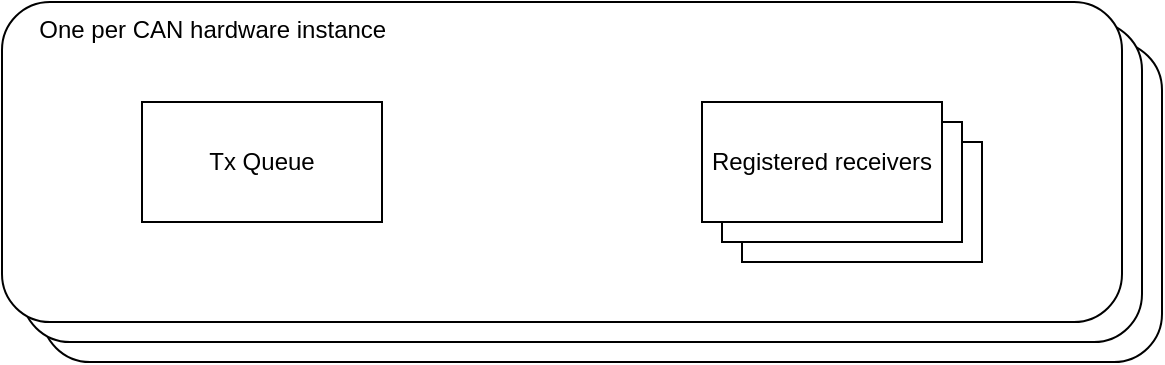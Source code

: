 <mxfile version="23.1.5" type="device" pages="5">
  <diagram name="Data Structure" id="7kk72Psdg5-aByzHDJig">
    <mxGraphModel dx="804" dy="679" grid="1" gridSize="10" guides="1" tooltips="1" connect="1" arrows="1" fold="1" page="1" pageScale="1" pageWidth="1169" pageHeight="827" math="0" shadow="0">
      <root>
        <mxCell id="0" />
        <mxCell id="1" parent="0" />
        <mxCell id="BfRho72_7sYpGb2Edl8l-2" value="" style="rounded=1;whiteSpace=wrap;html=1;verticalAlign=top;align=left;horizontal=1;" vertex="1" parent="1">
          <mxGeometry x="150" y="130" width="560" height="160" as="geometry" />
        </mxCell>
        <mxCell id="BfRho72_7sYpGb2Edl8l-1" value="" style="rounded=1;whiteSpace=wrap;html=1;verticalAlign=top;align=left;horizontal=1;" vertex="1" parent="1">
          <mxGeometry x="140" y="120" width="560" height="160" as="geometry" />
        </mxCell>
        <mxCell id="yYMNZ_Vkl5SOXb9xdDaW-7" value="&amp;nbsp; &amp;nbsp; &amp;nbsp;One per CAN hardware instance" style="rounded=1;whiteSpace=wrap;html=1;verticalAlign=top;align=left;horizontal=1;" vertex="1" parent="1">
          <mxGeometry x="130" y="110" width="560" height="160" as="geometry" />
        </mxCell>
        <mxCell id="yYMNZ_Vkl5SOXb9xdDaW-4" value="" style="rounded=0;whiteSpace=wrap;html=1;" vertex="1" parent="1">
          <mxGeometry x="500" y="180" width="120" height="60" as="geometry" />
        </mxCell>
        <mxCell id="yYMNZ_Vkl5SOXb9xdDaW-3" value="" style="rounded=0;whiteSpace=wrap;html=1;" vertex="1" parent="1">
          <mxGeometry x="490" y="170" width="120" height="60" as="geometry" />
        </mxCell>
        <mxCell id="yYMNZ_Vkl5SOXb9xdDaW-1" value="Tx Queue" style="rounded=0;whiteSpace=wrap;html=1;" vertex="1" parent="1">
          <mxGeometry x="200" y="160" width="120" height="60" as="geometry" />
        </mxCell>
        <mxCell id="yYMNZ_Vkl5SOXb9xdDaW-2" value="Registered receivers" style="rounded=0;whiteSpace=wrap;html=1;" vertex="1" parent="1">
          <mxGeometry x="480" y="160" width="120" height="60" as="geometry" />
        </mxCell>
      </root>
    </mxGraphModel>
  </diagram>
  <diagram id="h0qNdRUTe-q51pVjyC_z" name="SendMessage">
    <mxGraphModel dx="804" dy="679" grid="1" gridSize="10" guides="1" tooltips="1" connect="1" arrows="1" fold="1" page="1" pageScale="1" pageWidth="1169" pageHeight="827" math="0" shadow="0">
      <root>
        <mxCell id="0" />
        <mxCell id="1" parent="0" />
        <mxCell id="4S9oCPiGDtJ40s7IuT9z-2" style="edgeStyle=orthogonalEdgeStyle;rounded=0;orthogonalLoop=1;jettySize=auto;html=1;exitX=0.5;exitY=1;exitDx=0;exitDy=0;entryX=0.5;entryY=0;entryDx=0;entryDy=0;" edge="1" parent="1" source="3E02ZCMcvAUTc4vVkUhN-1" target="4S9oCPiGDtJ40s7IuT9z-1">
          <mxGeometry relative="1" as="geometry" />
        </mxCell>
        <mxCell id="3E02ZCMcvAUTc4vVkUhN-1" value="&lt;div style=&quot;color: rgb(59, 59, 59); background-color: rgb(255, 255, 255); font-family: Menlo, Monaco, &amp;quot;Courier New&amp;quot;, monospace; font-size: 14px; line-height: 21px;&quot;&gt;CAN_SendMessage&lt;/div&gt;" style="rounded=1;whiteSpace=wrap;html=1;strokeWidth=2;" vertex="1" parent="1">
          <mxGeometry x="210" y="80" width="150" height="60" as="geometry" />
        </mxCell>
        <mxCell id="4S9oCPiGDtJ40s7IuT9z-4" style="edgeStyle=orthogonalEdgeStyle;rounded=0;orthogonalLoop=1;jettySize=auto;html=1;exitX=0;exitY=0.5;exitDx=0;exitDy=0;entryX=0.5;entryY=0;entryDx=0;entryDy=0;" edge="1" parent="1" source="4S9oCPiGDtJ40s7IuT9z-1" target="4S9oCPiGDtJ40s7IuT9z-3">
          <mxGeometry relative="1" as="geometry" />
        </mxCell>
        <mxCell id="4S9oCPiGDtJ40s7IuT9z-5" value="Yes" style="edgeLabel;html=1;align=center;verticalAlign=middle;resizable=0;points=[];fontSize=12;" vertex="1" connectable="0" parent="4S9oCPiGDtJ40s7IuT9z-4">
          <mxGeometry x="0.049" relative="1" as="geometry">
            <mxPoint x="26" y="-1" as="offset" />
          </mxGeometry>
        </mxCell>
        <mxCell id="4S9oCPiGDtJ40s7IuT9z-7" style="edgeStyle=orthogonalEdgeStyle;rounded=0;orthogonalLoop=1;jettySize=auto;html=1;exitX=1;exitY=0.5;exitDx=0;exitDy=0;entryX=0.5;entryY=0;entryDx=0;entryDy=0;" edge="1" parent="1" source="4S9oCPiGDtJ40s7IuT9z-1" target="4S9oCPiGDtJ40s7IuT9z-6">
          <mxGeometry relative="1" as="geometry" />
        </mxCell>
        <mxCell id="4S9oCPiGDtJ40s7IuT9z-8" value="No" style="edgeLabel;html=1;align=center;verticalAlign=middle;resizable=0;points=[];fontSize=12;" vertex="1" connectable="0" parent="4S9oCPiGDtJ40s7IuT9z-7">
          <mxGeometry x="-0.235" y="1" relative="1" as="geometry">
            <mxPoint x="-19" y="1" as="offset" />
          </mxGeometry>
        </mxCell>
        <mxCell id="4S9oCPiGDtJ40s7IuT9z-1" value="Is CAN hardware busy?" style="rhombus;whiteSpace=wrap;html=1;" vertex="1" parent="1">
          <mxGeometry x="245" y="200" width="80" height="80" as="geometry" />
        </mxCell>
        <mxCell id="4S9oCPiGDtJ40s7IuT9z-10" style="edgeStyle=orthogonalEdgeStyle;rounded=0;orthogonalLoop=1;jettySize=auto;html=1;exitX=0.5;exitY=1;exitDx=0;exitDy=0;entryX=0.5;entryY=0;entryDx=0;entryDy=0;" edge="1" parent="1" source="4S9oCPiGDtJ40s7IuT9z-3" target="4S9oCPiGDtJ40s7IuT9z-9">
          <mxGeometry relative="1" as="geometry" />
        </mxCell>
        <mxCell id="4S9oCPiGDtJ40s7IuT9z-3" value="Add message to software queue" style="rounded=1;whiteSpace=wrap;html=1;" vertex="1" parent="1">
          <mxGeometry x="100" y="320" width="120" height="60" as="geometry" />
        </mxCell>
        <mxCell id="4S9oCPiGDtJ40s7IuT9z-12" style="edgeStyle=orthogonalEdgeStyle;rounded=0;orthogonalLoop=1;jettySize=auto;html=1;exitX=0.5;exitY=1;exitDx=0;exitDy=0;entryX=0.5;entryY=0;entryDx=0;entryDy=0;" edge="1" parent="1" source="4S9oCPiGDtJ40s7IuT9z-6" target="4S9oCPiGDtJ40s7IuT9z-11">
          <mxGeometry relative="1" as="geometry" />
        </mxCell>
        <mxCell id="4S9oCPiGDtJ40s7IuT9z-6" value="Send message on CAN hardware" style="rounded=1;whiteSpace=wrap;html=1;" vertex="1" parent="1">
          <mxGeometry x="340" y="320" width="120" height="60" as="geometry" />
        </mxCell>
        <mxCell id="q-wf6JFuMmHe68Wbl5c4-6" style="edgeStyle=orthogonalEdgeStyle;rounded=0;orthogonalLoop=1;jettySize=auto;html=1;exitX=1;exitY=0.5;exitDx=0;exitDy=0;entryX=0.25;entryY=0;entryDx=0;entryDy=0;" edge="1" parent="1" source="4S9oCPiGDtJ40s7IuT9z-9" target="4S9oCPiGDtJ40s7IuT9z-13">
          <mxGeometry relative="1" as="geometry" />
        </mxCell>
        <mxCell id="q-wf6JFuMmHe68Wbl5c4-7" value="Not full" style="edgeLabel;html=1;align=center;verticalAlign=middle;resizable=0;points=[];fontSize=12;" vertex="1" connectable="0" parent="q-wf6JFuMmHe68Wbl5c4-6">
          <mxGeometry x="-0.551" y="-2" relative="1" as="geometry">
            <mxPoint as="offset" />
          </mxGeometry>
        </mxCell>
        <mxCell id="q-wf6JFuMmHe68Wbl5c4-8" style="edgeStyle=orthogonalEdgeStyle;rounded=0;orthogonalLoop=1;jettySize=auto;html=1;exitX=0;exitY=0.5;exitDx=0;exitDy=0;entryX=0.25;entryY=1;entryDx=0;entryDy=0;" edge="1" parent="1" source="4S9oCPiGDtJ40s7IuT9z-9" target="4S9oCPiGDtJ40s7IuT9z-14">
          <mxGeometry relative="1" as="geometry">
            <Array as="points">
              <mxPoint x="100" y="460" />
              <mxPoint x="100" y="670" />
              <mxPoint x="340" y="670" />
            </Array>
          </mxGeometry>
        </mxCell>
        <mxCell id="q-wf6JFuMmHe68Wbl5c4-9" value="Queue full" style="edgeLabel;html=1;align=center;verticalAlign=middle;resizable=0;points=[];fontSize=12;" vertex="1" connectable="0" parent="q-wf6JFuMmHe68Wbl5c4-8">
          <mxGeometry x="-0.692" y="2" relative="1" as="geometry">
            <mxPoint as="offset" />
          </mxGeometry>
        </mxCell>
        <mxCell id="4S9oCPiGDtJ40s7IuT9z-9" value="Queue full?" style="rhombus;whiteSpace=wrap;html=1;" vertex="1" parent="1">
          <mxGeometry x="120" y="420" width="80" height="80" as="geometry" />
        </mxCell>
        <mxCell id="q-wf6JFuMmHe68Wbl5c4-1" style="edgeStyle=orthogonalEdgeStyle;rounded=0;orthogonalLoop=1;jettySize=auto;html=1;exitX=0;exitY=0.5;exitDx=0;exitDy=0;entryX=0.75;entryY=0;entryDx=0;entryDy=0;" edge="1" parent="1" source="4S9oCPiGDtJ40s7IuT9z-11" target="4S9oCPiGDtJ40s7IuT9z-13">
          <mxGeometry relative="1" as="geometry">
            <Array as="points">
              <mxPoint x="300" y="460" />
              <mxPoint x="300" y="550" />
              <mxPoint x="215" y="550" />
            </Array>
          </mxGeometry>
        </mxCell>
        <mxCell id="q-wf6JFuMmHe68Wbl5c4-2" value="Success" style="edgeLabel;html=1;align=center;verticalAlign=middle;resizable=0;points=[];fontSize=12;" vertex="1" connectable="0" parent="q-wf6JFuMmHe68Wbl5c4-1">
          <mxGeometry x="-0.442" y="-1" relative="1" as="geometry">
            <mxPoint as="offset" />
          </mxGeometry>
        </mxCell>
        <mxCell id="q-wf6JFuMmHe68Wbl5c4-3" style="edgeStyle=orthogonalEdgeStyle;rounded=0;orthogonalLoop=1;jettySize=auto;html=1;exitX=1;exitY=0.5;exitDx=0;exitDy=0;entryX=0.5;entryY=0;entryDx=0;entryDy=0;" edge="1" parent="1" source="4S9oCPiGDtJ40s7IuT9z-11" target="4S9oCPiGDtJ40s7IuT9z-14">
          <mxGeometry relative="1" as="geometry">
            <Array as="points">
              <mxPoint x="460" y="460" />
              <mxPoint x="460" y="550" />
              <mxPoint x="370" y="550" />
            </Array>
          </mxGeometry>
        </mxCell>
        <mxCell id="q-wf6JFuMmHe68Wbl5c4-4" value="Error" style="edgeLabel;html=1;align=center;verticalAlign=middle;resizable=0;points=[];fontSize=12;" vertex="1" connectable="0" parent="q-wf6JFuMmHe68Wbl5c4-3">
          <mxGeometry x="-0.504" y="-3" relative="1" as="geometry">
            <mxPoint as="offset" />
          </mxGeometry>
        </mxCell>
        <mxCell id="4S9oCPiGDtJ40s7IuT9z-11" value="HW Tx success?" style="rhombus;whiteSpace=wrap;html=1;" vertex="1" parent="1">
          <mxGeometry x="360" y="420" width="80" height="80" as="geometry" />
        </mxCell>
        <mxCell id="4S9oCPiGDtJ40s7IuT9z-13" value="Return Successful" style="rounded=1;whiteSpace=wrap;html=1;" vertex="1" parent="1">
          <mxGeometry x="125" y="580" width="120" height="60" as="geometry" />
        </mxCell>
        <mxCell id="4S9oCPiGDtJ40s7IuT9z-14" value="Return Error" style="rounded=1;whiteSpace=wrap;html=1;" vertex="1" parent="1">
          <mxGeometry x="310" y="580" width="120" height="60" as="geometry" />
        </mxCell>
      </root>
    </mxGraphModel>
  </diagram>
  <diagram name="ISR_TxCompleteCallback" id="57Fb5yNRk5wqM0dgX7a6">
    <mxGraphModel dx="804" dy="679" grid="1" gridSize="10" guides="1" tooltips="1" connect="1" arrows="1" fold="1" page="1" pageScale="1" pageWidth="1169" pageHeight="827" math="0" shadow="0">
      <root>
        <mxCell id="AIL0u-S3Hhxe_tuHquu4-0" />
        <mxCell id="AIL0u-S3Hhxe_tuHquu4-1" parent="AIL0u-S3Hhxe_tuHquu4-0" />
        <mxCell id="AIL0u-S3Hhxe_tuHquu4-25" style="edgeStyle=orthogonalEdgeStyle;rounded=0;orthogonalLoop=1;jettySize=auto;html=1;exitX=0.5;exitY=1;exitDx=0;exitDy=0;entryX=0.5;entryY=0;entryDx=0;entryDy=0;" edge="1" parent="AIL0u-S3Hhxe_tuHquu4-1" source="AIL0u-S3Hhxe_tuHquu4-26" target="AIL0u-S3Hhxe_tuHquu4-31">
          <mxGeometry relative="1" as="geometry" />
        </mxCell>
        <mxCell id="AIL0u-S3Hhxe_tuHquu4-26" value="&lt;div style=&quot;color: rgb(59, 59, 59); background-color: rgb(255, 255, 255); font-family: Menlo, Monaco, &amp;quot;Courier New&amp;quot;, monospace; font-size: 14px; line-height: 21px;&quot;&gt;ISR_TxCompleteCallback&lt;/div&gt;" style="rounded=1;whiteSpace=wrap;html=1;strokeWidth=2;" vertex="1" parent="AIL0u-S3Hhxe_tuHquu4-1">
          <mxGeometry x="80" y="40" width="220" height="60" as="geometry" />
        </mxCell>
        <mxCell id="AIL0u-S3Hhxe_tuHquu4-27" style="edgeStyle=orthogonalEdgeStyle;rounded=0;orthogonalLoop=1;jettySize=auto;html=1;exitX=1;exitY=0.5;exitDx=0;exitDy=0;entryX=0;entryY=0.5;entryDx=0;entryDy=0;" edge="1" parent="AIL0u-S3Hhxe_tuHquu4-1" source="AIL0u-S3Hhxe_tuHquu4-31" target="AIL0u-S3Hhxe_tuHquu4-32">
          <mxGeometry relative="1" as="geometry" />
        </mxCell>
        <mxCell id="AIL0u-S3Hhxe_tuHquu4-28" value="Yes" style="edgeLabel;html=1;align=center;verticalAlign=middle;resizable=0;points=[];fontSize=12;" vertex="1" connectable="0" parent="AIL0u-S3Hhxe_tuHquu4-27">
          <mxGeometry x="-0.529" y="-1" relative="1" as="geometry">
            <mxPoint x="10" y="-1" as="offset" />
          </mxGeometry>
        </mxCell>
        <mxCell id="AIL0u-S3Hhxe_tuHquu4-29" style="edgeStyle=orthogonalEdgeStyle;rounded=0;orthogonalLoop=1;jettySize=auto;html=1;exitX=0.5;exitY=1;exitDx=0;exitDy=0;entryX=0.5;entryY=0;entryDx=0;entryDy=0;" edge="1" parent="AIL0u-S3Hhxe_tuHquu4-1" source="AIL0u-S3Hhxe_tuHquu4-31" target="AIL0u-S3Hhxe_tuHquu4-37">
          <mxGeometry relative="1" as="geometry">
            <mxPoint x="190" y="290" as="targetPoint" />
          </mxGeometry>
        </mxCell>
        <mxCell id="AIL0u-S3Hhxe_tuHquu4-30" value="No" style="edgeLabel;html=1;align=center;verticalAlign=middle;resizable=0;points=[];fontSize=12;" vertex="1" connectable="0" parent="AIL0u-S3Hhxe_tuHquu4-29">
          <mxGeometry x="-0.244" relative="1" as="geometry">
            <mxPoint as="offset" />
          </mxGeometry>
        </mxCell>
        <mxCell id="AIL0u-S3Hhxe_tuHquu4-31" value="Is queue empty?" style="rhombus;whiteSpace=wrap;html=1;" vertex="1" parent="AIL0u-S3Hhxe_tuHquu4-1">
          <mxGeometry x="150" y="160" width="80" height="80" as="geometry" />
        </mxCell>
        <mxCell id="AIL0u-S3Hhxe_tuHquu4-32" value="Done, exit ISR" style="rounded=1;whiteSpace=wrap;html=1;" vertex="1" parent="AIL0u-S3Hhxe_tuHquu4-1">
          <mxGeometry x="340" y="170" width="120" height="60" as="geometry" />
        </mxCell>
        <mxCell id="AIL0u-S3Hhxe_tuHquu4-33" style="edgeStyle=orthogonalEdgeStyle;rounded=0;orthogonalLoop=1;jettySize=auto;html=1;exitX=1;exitY=0.5;exitDx=0;exitDy=0;entryX=0.25;entryY=1;entryDx=0;entryDy=0;" edge="1" parent="AIL0u-S3Hhxe_tuHquu4-1" source="AIL0u-S3Hhxe_tuHquu4-37" target="AIL0u-S3Hhxe_tuHquu4-32">
          <mxGeometry relative="1" as="geometry" />
        </mxCell>
        <mxCell id="AIL0u-S3Hhxe_tuHquu4-34" value="Yes" style="edgeLabel;html=1;align=center;verticalAlign=middle;resizable=0;points=[];fontSize=12;" vertex="1" connectable="0" parent="AIL0u-S3Hhxe_tuHquu4-33">
          <mxGeometry x="-0.745" relative="1" as="geometry">
            <mxPoint x="13" as="offset" />
          </mxGeometry>
        </mxCell>
        <mxCell id="AIL0u-S3Hhxe_tuHquu4-35" style="edgeStyle=orthogonalEdgeStyle;rounded=0;orthogonalLoop=1;jettySize=auto;html=1;exitX=0.5;exitY=1;exitDx=0;exitDy=0;entryX=0.5;entryY=0;entryDx=0;entryDy=0;" edge="1" parent="AIL0u-S3Hhxe_tuHquu4-1" source="AIL0u-S3Hhxe_tuHquu4-37" target="AIL0u-S3Hhxe_tuHquu4-39">
          <mxGeometry relative="1" as="geometry" />
        </mxCell>
        <mxCell id="AIL0u-S3Hhxe_tuHquu4-36" value="No" style="edgeLabel;html=1;align=center;verticalAlign=middle;resizable=0;points=[];fontSize=12;" vertex="1" connectable="0" parent="AIL0u-S3Hhxe_tuHquu4-35">
          <mxGeometry x="-0.25" y="1" relative="1" as="geometry">
            <mxPoint as="offset" />
          </mxGeometry>
        </mxCell>
        <mxCell id="AIL0u-S3Hhxe_tuHquu4-37" value="Is CAN hardware busy?" style="rhombus;whiteSpace=wrap;html=1;" vertex="1" parent="AIL0u-S3Hhxe_tuHquu4-1">
          <mxGeometry x="150" y="280" width="80" height="80" as="geometry" />
        </mxCell>
        <mxCell id="AIL0u-S3Hhxe_tuHquu4-38" style="edgeStyle=orthogonalEdgeStyle;rounded=0;orthogonalLoop=1;jettySize=auto;html=1;exitX=0.5;exitY=1;exitDx=0;exitDy=0;entryX=0.5;entryY=0;entryDx=0;entryDy=0;" edge="1" parent="AIL0u-S3Hhxe_tuHquu4-1" source="AIL0u-S3Hhxe_tuHquu4-39" target="AIL0u-S3Hhxe_tuHquu4-41">
          <mxGeometry relative="1" as="geometry" />
        </mxCell>
        <mxCell id="AIL0u-S3Hhxe_tuHquu4-39" value="Pull message from queue" style="rounded=1;whiteSpace=wrap;html=1;" vertex="1" parent="AIL0u-S3Hhxe_tuHquu4-1">
          <mxGeometry x="130" y="400" width="120" height="60" as="geometry" />
        </mxCell>
        <mxCell id="AIL0u-S3Hhxe_tuHquu4-40" style="edgeStyle=orthogonalEdgeStyle;rounded=0;orthogonalLoop=1;jettySize=auto;html=1;exitX=0;exitY=0.5;exitDx=0;exitDy=0;entryX=0;entryY=0.5;entryDx=0;entryDy=0;" edge="1" parent="AIL0u-S3Hhxe_tuHquu4-1" source="AIL0u-S3Hhxe_tuHquu4-41" target="AIL0u-S3Hhxe_tuHquu4-31">
          <mxGeometry relative="1" as="geometry">
            <Array as="points">
              <mxPoint x="80" y="530" />
              <mxPoint x="80" y="200" />
            </Array>
          </mxGeometry>
        </mxCell>
        <mxCell id="AIL0u-S3Hhxe_tuHquu4-41" value="Send message on CAN hardware" style="rounded=1;whiteSpace=wrap;html=1;" vertex="1" parent="AIL0u-S3Hhxe_tuHquu4-1">
          <mxGeometry x="130" y="500" width="120" height="60" as="geometry" />
        </mxCell>
      </root>
    </mxGraphModel>
  </diagram>
  <diagram id="qB9VYfm9VQEWGj_FlZ5w" name="RegisterQueue">
    <mxGraphModel dx="804" dy="679" grid="1" gridSize="10" guides="1" tooltips="1" connect="1" arrows="1" fold="1" page="1" pageScale="1" pageWidth="1169" pageHeight="827" math="0" shadow="0">
      <root>
        <mxCell id="0" />
        <mxCell id="1" parent="0" />
        <mxCell id="9TWpdKAw3a05on9tlLRv-1" style="edgeStyle=orthogonalEdgeStyle;rounded=0;orthogonalLoop=1;jettySize=auto;html=1;exitX=0.5;exitY=1;exitDx=0;exitDy=0;entryX=0.5;entryY=0;entryDx=0;entryDy=0;" edge="1" parent="1" source="9TWpdKAw3a05on9tlLRv-2" target="9TWpdKAw3a05on9tlLRv-24">
          <mxGeometry relative="1" as="geometry">
            <mxPoint x="155" y="200" as="targetPoint" />
          </mxGeometry>
        </mxCell>
        <mxCell id="9TWpdKAw3a05on9tlLRv-2" value="&lt;div style=&quot;color: rgb(59, 59, 59); background-color: rgb(255, 255, 255); font-family: Menlo, Monaco, &amp;quot;Courier New&amp;quot;, monospace; font-size: 14px; line-height: 21px;&quot;&gt;CAN_RegisterQueue&lt;/div&gt;" style="rounded=1;whiteSpace=wrap;html=1;strokeWidth=2;" vertex="1" parent="1">
          <mxGeometry x="80" y="80" width="150" height="60" as="geometry" />
        </mxCell>
        <mxCell id="9TWpdKAw3a05on9tlLRv-24" value="Append new queue to CAN struct" style="rounded=1;whiteSpace=wrap;html=1;" vertex="1" parent="1">
          <mxGeometry x="95" y="200" width="120" height="60" as="geometry" />
        </mxCell>
      </root>
    </mxGraphModel>
  </diagram>
  <diagram name="ISR_RxMsgPending Callback" id="3OuoQ9x5A2aqDoDOoVmO">
    <mxGraphModel dx="804" dy="679" grid="1" gridSize="10" guides="1" tooltips="1" connect="1" arrows="1" fold="1" page="1" pageScale="1" pageWidth="1169" pageHeight="827" math="0" shadow="0">
      <root>
        <mxCell id="BKrIkhxqJ7iNypxogrsM-0" />
        <mxCell id="BKrIkhxqJ7iNypxogrsM-1" parent="BKrIkhxqJ7iNypxogrsM-0" />
        <mxCell id="PGmyhQ6cr8e5w-Si3pJV-2" style="edgeStyle=orthogonalEdgeStyle;rounded=0;orthogonalLoop=1;jettySize=auto;html=1;exitX=0.5;exitY=1;exitDx=0;exitDy=0;entryX=0.5;entryY=0;entryDx=0;entryDy=0;" edge="1" parent="BKrIkhxqJ7iNypxogrsM-1" source="BKrIkhxqJ7iNypxogrsM-3" target="PGmyhQ6cr8e5w-Si3pJV-1">
          <mxGeometry relative="1" as="geometry" />
        </mxCell>
        <mxCell id="BKrIkhxqJ7iNypxogrsM-3" value="&lt;div style=&quot;color: rgb(59, 59, 59); background-color: rgb(255, 255, 255); font-family: Menlo, Monaco, &amp;quot;Courier New&amp;quot;, monospace; font-size: 14px; line-height: 21px;&quot;&gt;ISR_RxMsgPending&lt;br&gt;Callback&lt;/div&gt;" style="rounded=1;whiteSpace=wrap;html=1;strokeWidth=2;" vertex="1" parent="BKrIkhxqJ7iNypxogrsM-1">
          <mxGeometry x="165" y="80" width="150" height="60" as="geometry" />
        </mxCell>
        <mxCell id="PGmyhQ6cr8e5w-Si3pJV-4" style="edgeStyle=orthogonalEdgeStyle;rounded=0;orthogonalLoop=1;jettySize=auto;html=1;exitX=1;exitY=0.5;exitDx=0;exitDy=0;entryX=0;entryY=0.5;entryDx=0;entryDy=0;" edge="1" parent="BKrIkhxqJ7iNypxogrsM-1" source="PGmyhQ6cr8e5w-Si3pJV-1" target="PGmyhQ6cr8e5w-Si3pJV-3">
          <mxGeometry relative="1" as="geometry" />
        </mxCell>
        <mxCell id="PGmyhQ6cr8e5w-Si3pJV-5" value="End of&lt;br&gt;loop" style="edgeLabel;html=1;align=center;verticalAlign=middle;resizable=0;points=[];" vertex="1" connectable="0" parent="PGmyhQ6cr8e5w-Si3pJV-4">
          <mxGeometry x="-0.304" y="4" relative="1" as="geometry">
            <mxPoint y="4" as="offset" />
          </mxGeometry>
        </mxCell>
        <mxCell id="PGmyhQ6cr8e5w-Si3pJV-8" style="edgeStyle=orthogonalEdgeStyle;rounded=0;orthogonalLoop=1;jettySize=auto;html=1;exitX=0.5;exitY=1;exitDx=0;exitDy=0;entryX=0.5;entryY=0;entryDx=0;entryDy=0;" edge="1" parent="BKrIkhxqJ7iNypxogrsM-1" source="PGmyhQ6cr8e5w-Si3pJV-1" target="PGmyhQ6cr8e5w-Si3pJV-7">
          <mxGeometry relative="1" as="geometry" />
        </mxCell>
        <mxCell id="PGmyhQ6cr8e5w-Si3pJV-1" value="Iterate through all registered queues" style="rhombus;whiteSpace=wrap;html=1;" vertex="1" parent="BKrIkhxqJ7iNypxogrsM-1">
          <mxGeometry x="175" y="210" width="130" height="100" as="geometry" />
        </mxCell>
        <mxCell id="PGmyhQ6cr8e5w-Si3pJV-3" value="Exit ISR" style="rounded=1;whiteSpace=wrap;html=1;" vertex="1" parent="BKrIkhxqJ7iNypxogrsM-1">
          <mxGeometry x="440" y="230" width="120" height="60" as="geometry" />
        </mxCell>
        <mxCell id="PGmyhQ6cr8e5w-Si3pJV-9" style="edgeStyle=orthogonalEdgeStyle;rounded=0;orthogonalLoop=1;jettySize=auto;html=1;exitX=0;exitY=0.5;exitDx=0;exitDy=0;entryX=0;entryY=0.5;entryDx=0;entryDy=0;" edge="1" parent="BKrIkhxqJ7iNypxogrsM-1" source="PGmyhQ6cr8e5w-Si3pJV-7" target="PGmyhQ6cr8e5w-Si3pJV-1">
          <mxGeometry relative="1" as="geometry">
            <Array as="points">
              <mxPoint x="140" y="410" />
              <mxPoint x="140" y="260" />
            </Array>
          </mxGeometry>
        </mxCell>
        <mxCell id="PGmyhQ6cr8e5w-Si3pJV-10" value="No match" style="edgeLabel;html=1;align=center;verticalAlign=middle;resizable=0;points=[];" vertex="1" connectable="0" parent="PGmyhQ6cr8e5w-Si3pJV-9">
          <mxGeometry x="0.227" y="1" relative="1" as="geometry">
            <mxPoint y="60" as="offset" />
          </mxGeometry>
        </mxCell>
        <mxCell id="PGmyhQ6cr8e5w-Si3pJV-12" style="edgeStyle=orthogonalEdgeStyle;rounded=0;orthogonalLoop=1;jettySize=auto;html=1;exitX=0.5;exitY=1;exitDx=0;exitDy=0;entryX=0.5;entryY=0;entryDx=0;entryDy=0;" edge="1" parent="BKrIkhxqJ7iNypxogrsM-1" source="PGmyhQ6cr8e5w-Si3pJV-7" target="PGmyhQ6cr8e5w-Si3pJV-11">
          <mxGeometry relative="1" as="geometry" />
        </mxCell>
        <mxCell id="PGmyhQ6cr8e5w-Si3pJV-13" value="CAN ID match" style="edgeLabel;html=1;align=center;verticalAlign=middle;resizable=0;points=[];" vertex="1" connectable="0" parent="PGmyhQ6cr8e5w-Si3pJV-12">
          <mxGeometry x="-0.3" y="1" relative="1" as="geometry">
            <mxPoint as="offset" />
          </mxGeometry>
        </mxCell>
        <mxCell id="PGmyhQ6cr8e5w-Si3pJV-7" value="CAN ID matches current queue?" style="rhombus;whiteSpace=wrap;html=1;" vertex="1" parent="BKrIkhxqJ7iNypxogrsM-1">
          <mxGeometry x="175" y="360" width="130" height="100" as="geometry" />
        </mxCell>
        <mxCell id="PGmyhQ6cr8e5w-Si3pJV-14" style="edgeStyle=orthogonalEdgeStyle;rounded=0;orthogonalLoop=1;jettySize=auto;html=1;exitX=0.5;exitY=1;exitDx=0;exitDy=0;entryX=0;entryY=0.5;entryDx=0;entryDy=0;" edge="1" parent="BKrIkhxqJ7iNypxogrsM-1" source="PGmyhQ6cr8e5w-Si3pJV-11" target="PGmyhQ6cr8e5w-Si3pJV-1">
          <mxGeometry relative="1" as="geometry">
            <Array as="points">
              <mxPoint x="240" y="600" />
              <mxPoint x="80" y="600" />
              <mxPoint x="80" y="260" />
            </Array>
          </mxGeometry>
        </mxCell>
        <mxCell id="PGmyhQ6cr8e5w-Si3pJV-11" value="Append new CAN message to output queue" style="rounded=1;whiteSpace=wrap;html=1;" vertex="1" parent="BKrIkhxqJ7iNypxogrsM-1">
          <mxGeometry x="180" y="520" width="120" height="60" as="geometry" />
        </mxCell>
      </root>
    </mxGraphModel>
  </diagram>
</mxfile>
